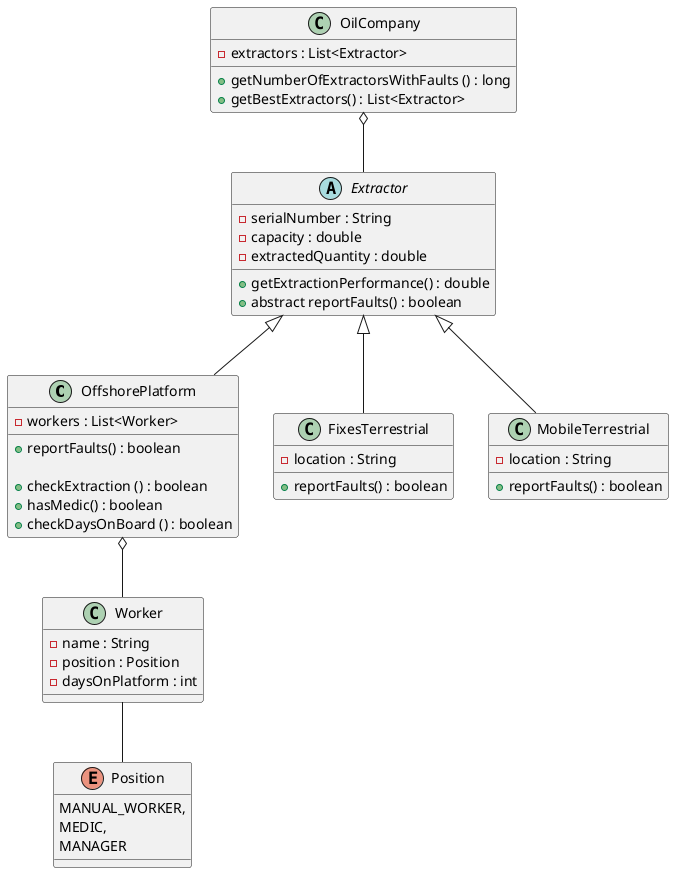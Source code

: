 @startuml

OffshorePlatform o-- Worker
OilCompany o-- Extractor
Worker -- Position

class OilCompany {
- extractors : List<Extractor>

+ getNumberOfExtractorsWithFaults () : long
+ getBestExtractors() : List<Extractor>

}

abstract class Extractor {
- serialNumber : String
- capacity : double
- extractedQuantity : double

+ getExtractionPerformance() : double
+ abstract reportFaults() : boolean
}

class FixesTerrestrial extends Extractor {
- location : String

+ reportFaults() : boolean
}

class MobileTerrestrial extends Extractor {
- location : String

+ reportFaults() : boolean
}

class OffshorePlatform extends Extractor {
- workers : List<Worker>

+ reportFaults() : boolean

+ checkExtraction () : boolean
+ hasMedic() : boolean
+ checkDaysOnBoard () : boolean
}

class Worker {
- name : String
- position : Position
- daysOnPlatform : int


}

enum Position {
MANUAL_WORKER,
MEDIC,
MANAGER
}




@enduml